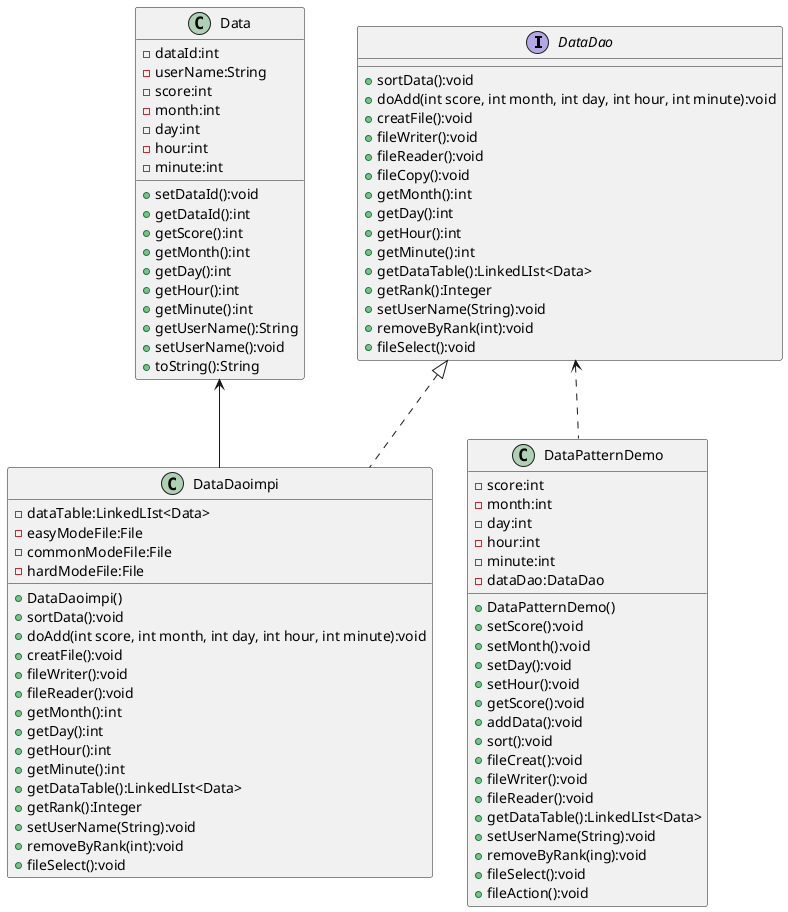 @startuml
'https://plantuml.com/class-diagram

interface DataDao{
    + sortData():void
    + doAdd(int score, int month, int day, int hour, int minute):void
    + creatFile():void
    + fileWriter():void
    + fileReader():void
    + fileCopy():void
    + getMonth():int
    + getDay():int
    + getHour():int
    + getMinute():int
    + getDataTable():LinkedLIst<Data>
    + getRank():Integer
    + setUserName(String):void
    + removeByRank(int):void
    + fileSelect():void
}

class DataDaoimpi{
    - dataTable:LinkedLIst<Data>
    - easyModeFile:File
    - commonModeFile:File
    - hardModeFile:File
    + DataDaoimpi()
    + sortData():void
    + doAdd(int score, int month, int day, int hour, int minute):void
    + creatFile():void
    + fileWriter():void
    + fileReader():void
    + getMonth():int
    + getDay():int
    + getHour():int
    + getMinute():int
    + getDataTable():LinkedLIst<Data>
    + getRank():Integer
    + setUserName(String):void
    + removeByRank(int):void
    + fileSelect():void
}

DataDao <|.. DataDaoimpi

class Data{
    - dataId:int
    - userName:String
    - score:int
    - month:int
    - day:int
    - hour:int
    - minute:int
    + setDataId():void
    + getDataId():int
    + getScore():int
    + getMonth():int
    + getDay():int
    + getHour():int
    + getMinute():int
    + getUserName():String
    + setUserName():void
    + toString():String
}

Data <-- DataDaoimpi

class DataPatternDemo{
    - score:int
    - month:int
    - day:int
    - hour:int
    - minute:int
    + DataPatternDemo()
    - dataDao:DataDao
    + setScore():void
    + setMonth():void
    + setDay():void
    + setHour():void
    + getScore():void
    + addData():void
    + sort():void
    + fileCreat():void
    + fileWriter():void
    + fileReader():void
    + getDataTable():LinkedLIst<Data>
    + setUserName(String):void
    + removeByRank(ing):void
    + fileSelect():void
    + fileAction():void
}

DataDao <.. DataPatternDemo

@enduml